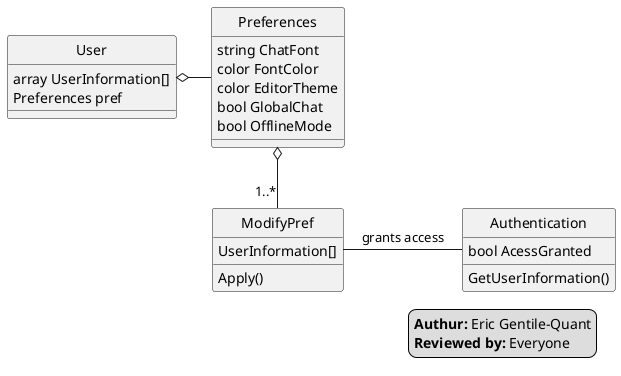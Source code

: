 @startuml
hide circle

class User{
array UserInformation[]
Preferences pref
}

User o-right- Preferences

class Authentication{

bool AcessGranted

GetUserInformation()
}

ModifyPref -right- Authentication : grants access

class ModifyPref{
UserInformation[]
Apply()
}

Preferences o--"1..*" ModifyPref

class Preferences{
string ChatFont
color FontColor
color EditorTheme
bool GlobalChat
bool OfflineMode
}

legend right
   <b>Authur:</b> Eric Gentile-Quant
   <b>Reviewed by:</b> Everyone
endlegend   
@enduml